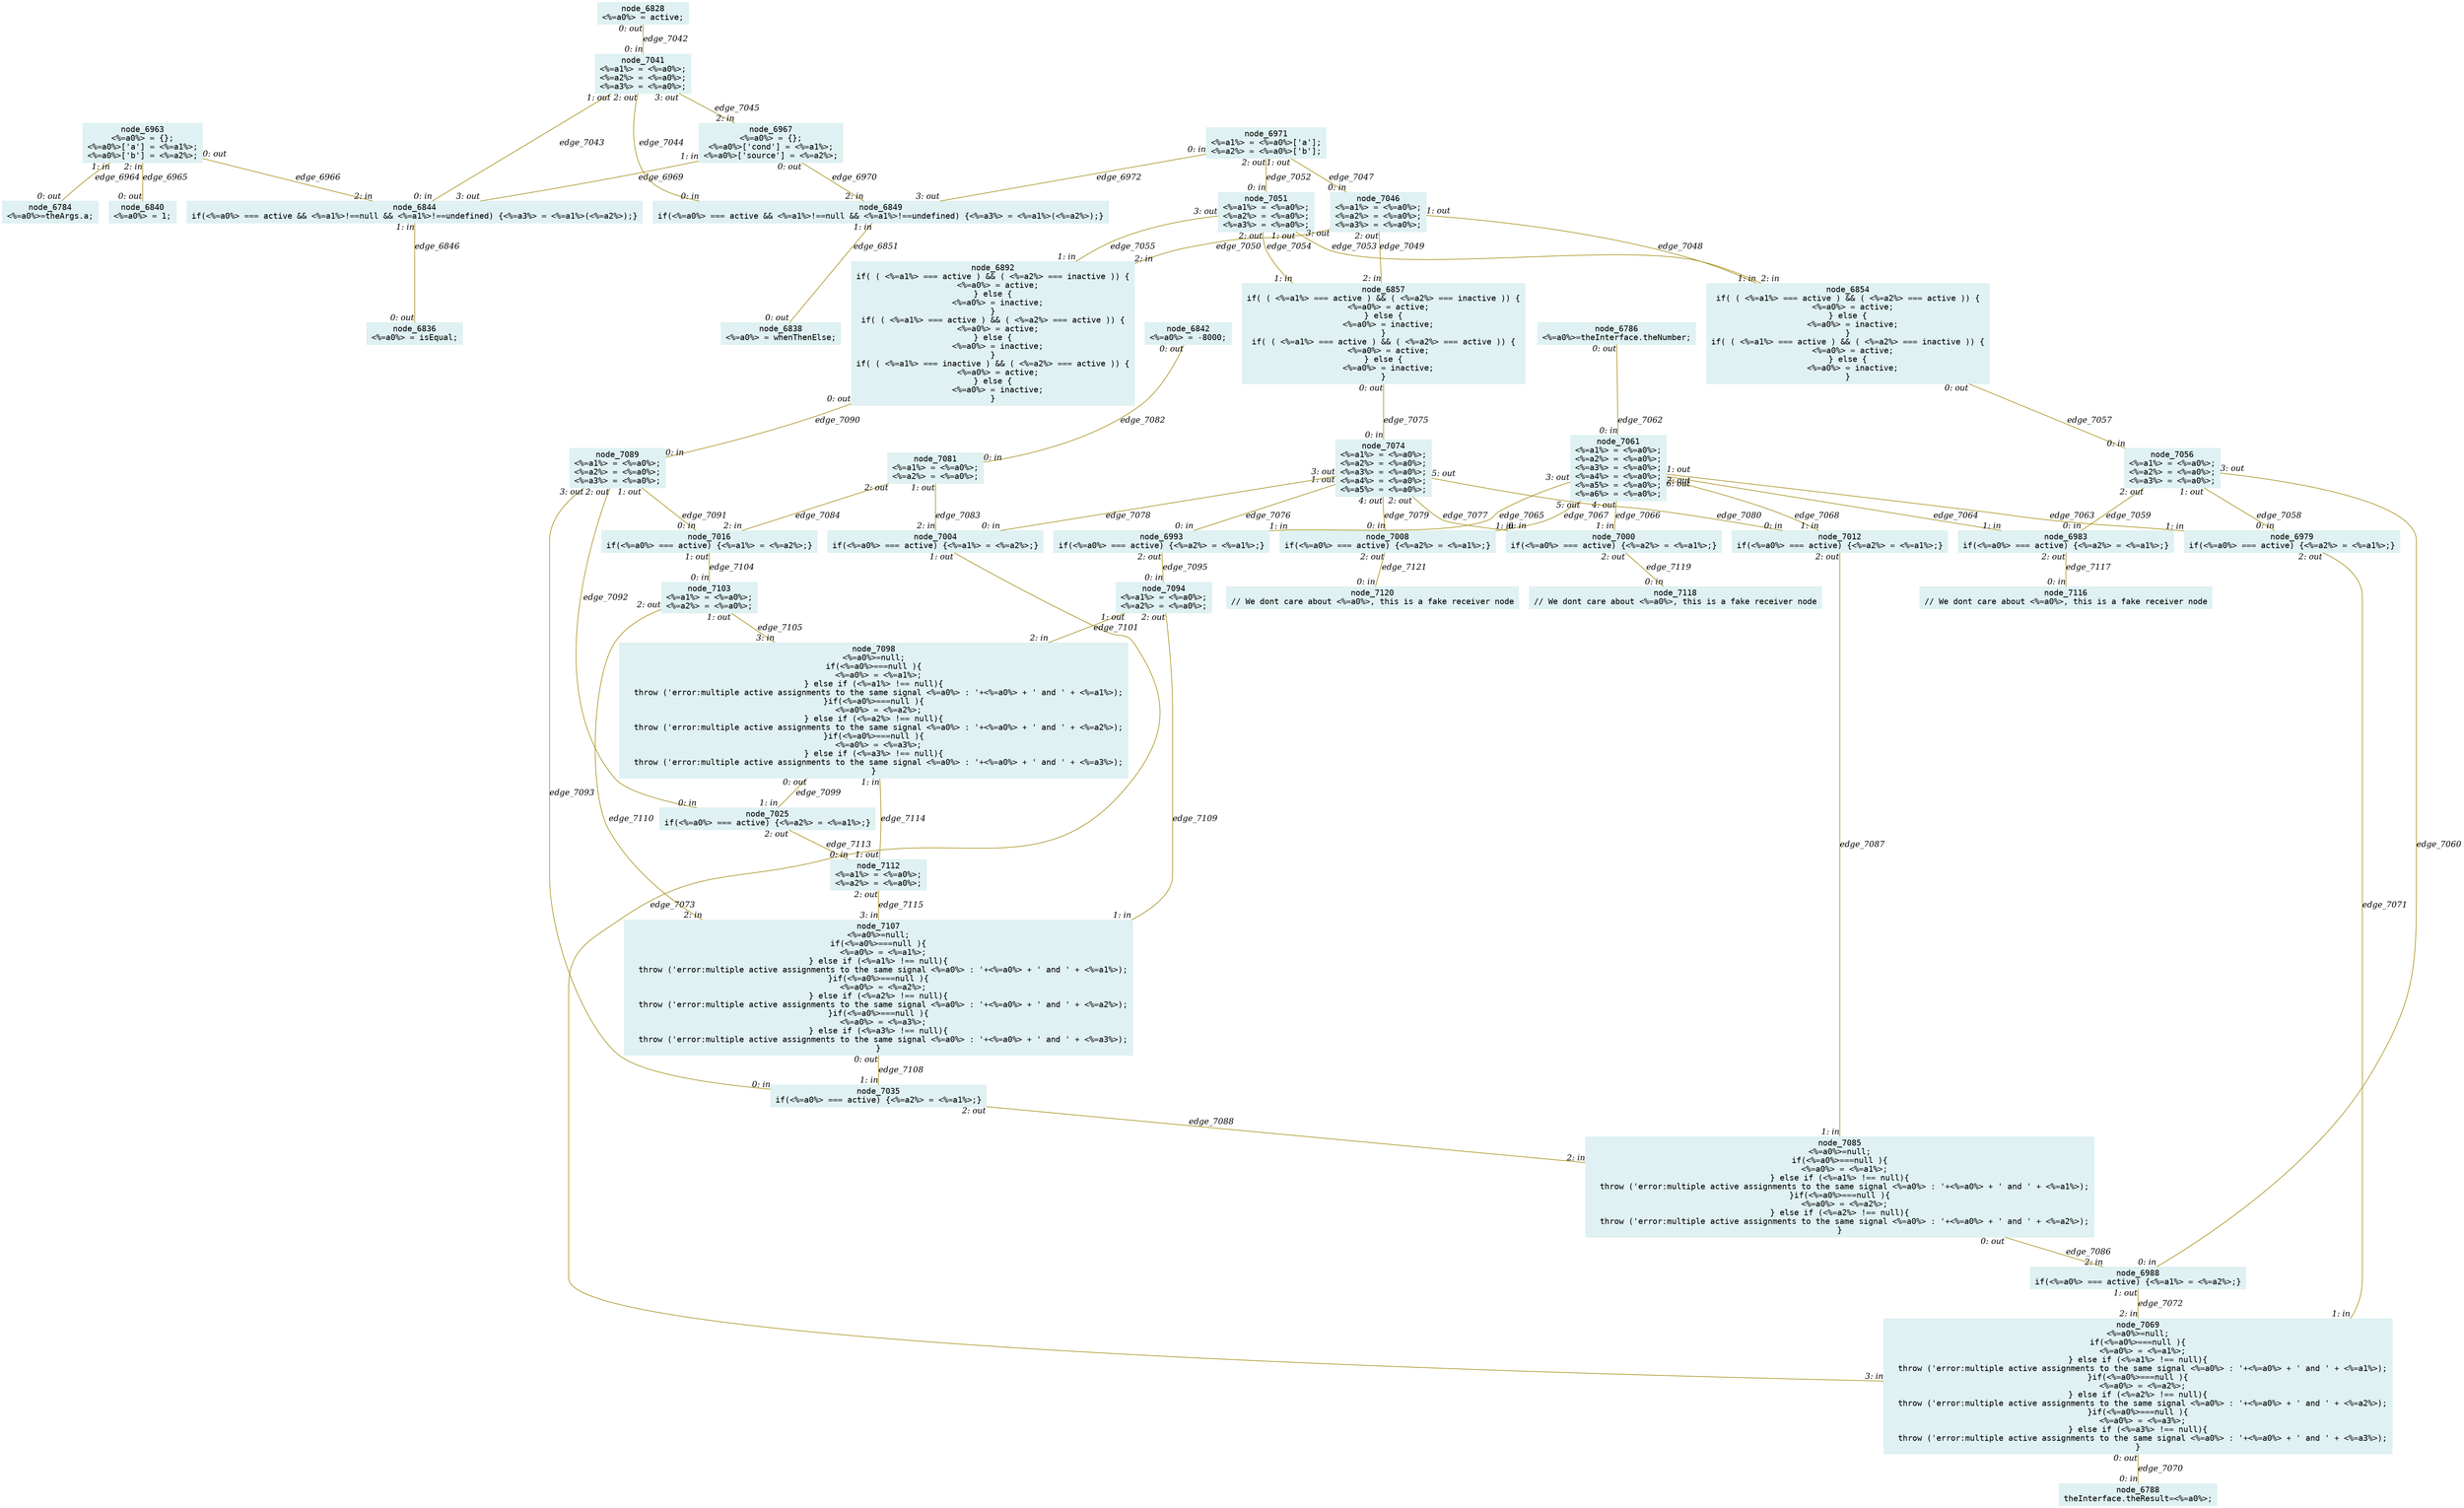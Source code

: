 digraph g{node_6784 [shape="box", style="filled", color="#dff1f2", fontname="Courier", label="node_6784
<%=a0%>=theArgs.a;
" ]
node_6786 [shape="box", style="filled", color="#dff1f2", fontname="Courier", label="node_6786
<%=a0%>=theInterface.theNumber;
" ]
node_6788 [shape="box", style="filled", color="#dff1f2", fontname="Courier", label="node_6788
theInterface.theResult=<%=a0%>;
" ]
node_6828 [shape="box", style="filled", color="#dff1f2", fontname="Courier", label="node_6828
<%=a0%> = active;
" ]
node_6836 [shape="box", style="filled", color="#dff1f2", fontname="Courier", label="node_6836
<%=a0%> = isEqual;
" ]
node_6838 [shape="box", style="filled", color="#dff1f2", fontname="Courier", label="node_6838
<%=a0%> = whenThenElse;
" ]
node_6840 [shape="box", style="filled", color="#dff1f2", fontname="Courier", label="node_6840
<%=a0%> = 1;
" ]
node_6842 [shape="box", style="filled", color="#dff1f2", fontname="Courier", label="node_6842
<%=a0%> = -8000;
" ]
node_6844 [shape="box", style="filled", color="#dff1f2", fontname="Courier", label="node_6844
if(<%=a0%> === active && <%=a1%>!==null && <%=a1%>!==undefined) {<%=a3%> = <%=a1%>(<%=a2%>);}
" ]
node_6849 [shape="box", style="filled", color="#dff1f2", fontname="Courier", label="node_6849
if(<%=a0%> === active && <%=a1%>!==null && <%=a1%>!==undefined) {<%=a3%> = <%=a1%>(<%=a2%>);}
" ]
node_6854 [shape="box", style="filled", color="#dff1f2", fontname="Courier", label="node_6854
if( ( <%=a1%> === active ) && ( <%=a2%> === active )) {
  <%=a0%> = active;
} else {
  <%=a0%> = inactive;
}
if( ( <%=a1%> === active ) && ( <%=a2%> === inactive )) {
  <%=a0%> = active;
} else {
  <%=a0%> = inactive;
}" ]
node_6857 [shape="box", style="filled", color="#dff1f2", fontname="Courier", label="node_6857
if( ( <%=a1%> === active ) && ( <%=a2%> === inactive )) {
  <%=a0%> = active;
} else {
  <%=a0%> = inactive;
}
if( ( <%=a1%> === active ) && ( <%=a2%> === active )) {
  <%=a0%> = active;
} else {
  <%=a0%> = inactive;
}" ]
node_6892 [shape="box", style="filled", color="#dff1f2", fontname="Courier", label="node_6892
if( ( <%=a1%> === active ) && ( <%=a2%> === inactive )) {
  <%=a0%> = active;
} else {
  <%=a0%> = inactive;
}
if( ( <%=a1%> === active ) && ( <%=a2%> === active )) {
  <%=a0%> = active;
} else {
  <%=a0%> = inactive;
}
if( ( <%=a1%> === inactive ) && ( <%=a2%> === active )) {
  <%=a0%> = active;
} else {
  <%=a0%> = inactive;
}" ]
node_6963 [shape="box", style="filled", color="#dff1f2", fontname="Courier", label="node_6963
<%=a0%> = {};
<%=a0%>['a'] = <%=a1%>;
<%=a0%>['b'] = <%=a2%>;
" ]
node_6967 [shape="box", style="filled", color="#dff1f2", fontname="Courier", label="node_6967
<%=a0%> = {};
<%=a0%>['cond'] = <%=a1%>;
<%=a0%>['source'] = <%=a2%>;
" ]
node_6971 [shape="box", style="filled", color="#dff1f2", fontname="Courier", label="node_6971
<%=a1%> = <%=a0%>['a'];
<%=a2%> = <%=a0%>['b'];
" ]
node_6979 [shape="box", style="filled", color="#dff1f2", fontname="Courier", label="node_6979
if(<%=a0%> === active) {<%=a2%> = <%=a1%>;}
" ]
node_6983 [shape="box", style="filled", color="#dff1f2", fontname="Courier", label="node_6983
if(<%=a0%> === active) {<%=a2%> = <%=a1%>;}
" ]
node_6988 [shape="box", style="filled", color="#dff1f2", fontname="Courier", label="node_6988
if(<%=a0%> === active) {<%=a1%> = <%=a2%>;}
" ]
node_6993 [shape="box", style="filled", color="#dff1f2", fontname="Courier", label="node_6993
if(<%=a0%> === active) {<%=a2%> = <%=a1%>;}
" ]
node_7000 [shape="box", style="filled", color="#dff1f2", fontname="Courier", label="node_7000
if(<%=a0%> === active) {<%=a2%> = <%=a1%>;}
" ]
node_7004 [shape="box", style="filled", color="#dff1f2", fontname="Courier", label="node_7004
if(<%=a0%> === active) {<%=a1%> = <%=a2%>;}
" ]
node_7008 [shape="box", style="filled", color="#dff1f2", fontname="Courier", label="node_7008
if(<%=a0%> === active) {<%=a2%> = <%=a1%>;}
" ]
node_7012 [shape="box", style="filled", color="#dff1f2", fontname="Courier", label="node_7012
if(<%=a0%> === active) {<%=a2%> = <%=a1%>;}
" ]
node_7016 [shape="box", style="filled", color="#dff1f2", fontname="Courier", label="node_7016
if(<%=a0%> === active) {<%=a1%> = <%=a2%>;}
" ]
node_7025 [shape="box", style="filled", color="#dff1f2", fontname="Courier", label="node_7025
if(<%=a0%> === active) {<%=a2%> = <%=a1%>;}
" ]
node_7035 [shape="box", style="filled", color="#dff1f2", fontname="Courier", label="node_7035
if(<%=a0%> === active) {<%=a2%> = <%=a1%>;}
" ]
node_7041 [shape="box", style="filled", color="#dff1f2", fontname="Courier", label="node_7041
<%=a1%> = <%=a0%>;
<%=a2%> = <%=a0%>;
<%=a3%> = <%=a0%>;
" ]
node_7046 [shape="box", style="filled", color="#dff1f2", fontname="Courier", label="node_7046
<%=a1%> = <%=a0%>;
<%=a2%> = <%=a0%>;
<%=a3%> = <%=a0%>;
" ]
node_7051 [shape="box", style="filled", color="#dff1f2", fontname="Courier", label="node_7051
<%=a1%> = <%=a0%>;
<%=a2%> = <%=a0%>;
<%=a3%> = <%=a0%>;
" ]
node_7056 [shape="box", style="filled", color="#dff1f2", fontname="Courier", label="node_7056
<%=a1%> = <%=a0%>;
<%=a2%> = <%=a0%>;
<%=a3%> = <%=a0%>;
" ]
node_7061 [shape="box", style="filled", color="#dff1f2", fontname="Courier", label="node_7061
<%=a1%> = <%=a0%>;
<%=a2%> = <%=a0%>;
<%=a3%> = <%=a0%>;
<%=a4%> = <%=a0%>;
<%=a5%> = <%=a0%>;
<%=a6%> = <%=a0%>;
" ]
node_7069 [shape="box", style="filled", color="#dff1f2", fontname="Courier", label="node_7069
<%=a0%>=null;
if(<%=a0%>===null ){
  <%=a0%> = <%=a1%>;
} else if (<%=a1%> !== null){
  throw ('error:multiple active assignments to the same signal <%=a0%> : '+<%=a0%> + ' and ' + <%=a1%>);
}if(<%=a0%>===null ){
  <%=a0%> = <%=a2%>;
} else if (<%=a2%> !== null){
  throw ('error:multiple active assignments to the same signal <%=a0%> : '+<%=a0%> + ' and ' + <%=a2%>);
}if(<%=a0%>===null ){
  <%=a0%> = <%=a3%>;
} else if (<%=a3%> !== null){
  throw ('error:multiple active assignments to the same signal <%=a0%> : '+<%=a0%> + ' and ' + <%=a3%>);
}" ]
node_7074 [shape="box", style="filled", color="#dff1f2", fontname="Courier", label="node_7074
<%=a1%> = <%=a0%>;
<%=a2%> = <%=a0%>;
<%=a3%> = <%=a0%>;
<%=a4%> = <%=a0%>;
<%=a5%> = <%=a0%>;
" ]
node_7081 [shape="box", style="filled", color="#dff1f2", fontname="Courier", label="node_7081
<%=a1%> = <%=a0%>;
<%=a2%> = <%=a0%>;
" ]
node_7085 [shape="box", style="filled", color="#dff1f2", fontname="Courier", label="node_7085
<%=a0%>=null;
if(<%=a0%>===null ){
  <%=a0%> = <%=a1%>;
} else if (<%=a1%> !== null){
  throw ('error:multiple active assignments to the same signal <%=a0%> : '+<%=a0%> + ' and ' + <%=a1%>);
}if(<%=a0%>===null ){
  <%=a0%> = <%=a2%>;
} else if (<%=a2%> !== null){
  throw ('error:multiple active assignments to the same signal <%=a0%> : '+<%=a0%> + ' and ' + <%=a2%>);
}" ]
node_7089 [shape="box", style="filled", color="#dff1f2", fontname="Courier", label="node_7089
<%=a1%> = <%=a0%>;
<%=a2%> = <%=a0%>;
<%=a3%> = <%=a0%>;
" ]
node_7094 [shape="box", style="filled", color="#dff1f2", fontname="Courier", label="node_7094
<%=a1%> = <%=a0%>;
<%=a2%> = <%=a0%>;
" ]
node_7098 [shape="box", style="filled", color="#dff1f2", fontname="Courier", label="node_7098
<%=a0%>=null;
if(<%=a0%>===null ){
  <%=a0%> = <%=a1%>;
} else if (<%=a1%> !== null){
  throw ('error:multiple active assignments to the same signal <%=a0%> : '+<%=a0%> + ' and ' + <%=a1%>);
}if(<%=a0%>===null ){
  <%=a0%> = <%=a2%>;
} else if (<%=a2%> !== null){
  throw ('error:multiple active assignments to the same signal <%=a0%> : '+<%=a0%> + ' and ' + <%=a2%>);
}if(<%=a0%>===null ){
  <%=a0%> = <%=a3%>;
} else if (<%=a3%> !== null){
  throw ('error:multiple active assignments to the same signal <%=a0%> : '+<%=a0%> + ' and ' + <%=a3%>);
}" ]
node_7103 [shape="box", style="filled", color="#dff1f2", fontname="Courier", label="node_7103
<%=a1%> = <%=a0%>;
<%=a2%> = <%=a0%>;
" ]
node_7107 [shape="box", style="filled", color="#dff1f2", fontname="Courier", label="node_7107
<%=a0%>=null;
if(<%=a0%>===null ){
  <%=a0%> = <%=a1%>;
} else if (<%=a1%> !== null){
  throw ('error:multiple active assignments to the same signal <%=a0%> : '+<%=a0%> + ' and ' + <%=a1%>);
}if(<%=a0%>===null ){
  <%=a0%> = <%=a2%>;
} else if (<%=a2%> !== null){
  throw ('error:multiple active assignments to the same signal <%=a0%> : '+<%=a0%> + ' and ' + <%=a2%>);
}if(<%=a0%>===null ){
  <%=a0%> = <%=a3%>;
} else if (<%=a3%> !== null){
  throw ('error:multiple active assignments to the same signal <%=a0%> : '+<%=a0%> + ' and ' + <%=a3%>);
}" ]
node_7112 [shape="box", style="filled", color="#dff1f2", fontname="Courier", label="node_7112
<%=a1%> = <%=a0%>;
<%=a2%> = <%=a0%>;
" ]
node_7116 [shape="box", style="filled", color="#dff1f2", fontname="Courier", label="node_7116
// We dont care about <%=a0%>, this is a fake receiver node
" ]
node_7118 [shape="box", style="filled", color="#dff1f2", fontname="Courier", label="node_7118
// We dont care about <%=a0%>, this is a fake receiver node
" ]
node_7120 [shape="box", style="filled", color="#dff1f2", fontname="Courier", label="node_7120
// We dont care about <%=a0%>, this is a fake receiver node
" ]
node_6844 -> node_6836 [dir=none, arrowHead=none, fontname="Times-Italic", arrowsize=1, color="#9d8400", label="edge_6846",  headlabel="0: out", taillabel="1: in" ]
node_6849 -> node_6838 [dir=none, arrowHead=none, fontname="Times-Italic", arrowsize=1, color="#9d8400", label="edge_6851",  headlabel="0: out", taillabel="1: in" ]
node_6963 -> node_6784 [dir=none, arrowHead=none, fontname="Times-Italic", arrowsize=1, color="#9d8400", label="edge_6964",  headlabel="0: out", taillabel="1: in" ]
node_6963 -> node_6840 [dir=none, arrowHead=none, fontname="Times-Italic", arrowsize=1, color="#9d8400", label="edge_6965",  headlabel="0: out", taillabel="2: in" ]
node_6963 -> node_6844 [dir=none, arrowHead=none, fontname="Times-Italic", arrowsize=1, color="#9d8400", label="edge_6966",  headlabel="2: in", taillabel="0: out" ]
node_6967 -> node_6844 [dir=none, arrowHead=none, fontname="Times-Italic", arrowsize=1, color="#9d8400", label="edge_6969",  headlabel="3: out", taillabel="1: in" ]
node_6967 -> node_6849 [dir=none, arrowHead=none, fontname="Times-Italic", arrowsize=1, color="#9d8400", label="edge_6970",  headlabel="2: in", taillabel="0: out" ]
node_6971 -> node_6849 [dir=none, arrowHead=none, fontname="Times-Italic", arrowsize=1, color="#9d8400", label="edge_6972",  headlabel="3: out", taillabel="0: in" ]
node_6828 -> node_7041 [dir=none, arrowHead=none, fontname="Times-Italic", arrowsize=1, color="#9d8400", label="edge_7042",  headlabel="0: in", taillabel="0: out" ]
node_7041 -> node_6844 [dir=none, arrowHead=none, fontname="Times-Italic", arrowsize=1, color="#9d8400", label="edge_7043",  headlabel="0: in", taillabel="1: out" ]
node_7041 -> node_6849 [dir=none, arrowHead=none, fontname="Times-Italic", arrowsize=1, color="#9d8400", label="edge_7044",  headlabel="0: in", taillabel="2: out" ]
node_7041 -> node_6967 [dir=none, arrowHead=none, fontname="Times-Italic", arrowsize=1, color="#9d8400", label="edge_7045",  headlabel="2: in", taillabel="3: out" ]
node_6971 -> node_7046 [dir=none, arrowHead=none, fontname="Times-Italic", arrowsize=1, color="#9d8400", label="edge_7047",  headlabel="0: in", taillabel="1: out" ]
node_7046 -> node_6854 [dir=none, arrowHead=none, fontname="Times-Italic", arrowsize=1, color="#9d8400", label="edge_7048",  headlabel="1: in", taillabel="1: out" ]
node_7046 -> node_6857 [dir=none, arrowHead=none, fontname="Times-Italic", arrowsize=1, color="#9d8400", label="edge_7049",  headlabel="2: in", taillabel="2: out" ]
node_7046 -> node_6892 [dir=none, arrowHead=none, fontname="Times-Italic", arrowsize=1, color="#9d8400", label="edge_7050",  headlabel="2: in", taillabel="3: out" ]
node_6971 -> node_7051 [dir=none, arrowHead=none, fontname="Times-Italic", arrowsize=1, color="#9d8400", label="edge_7052",  headlabel="0: in", taillabel="2: out" ]
node_7051 -> node_6854 [dir=none, arrowHead=none, fontname="Times-Italic", arrowsize=1, color="#9d8400", label="edge_7053",  headlabel="2: in", taillabel="1: out" ]
node_7051 -> node_6857 [dir=none, arrowHead=none, fontname="Times-Italic", arrowsize=1, color="#9d8400", label="edge_7054",  headlabel="1: in", taillabel="2: out" ]
node_7051 -> node_6892 [dir=none, arrowHead=none, fontname="Times-Italic", arrowsize=1, color="#9d8400", label="edge_7055",  headlabel="1: in", taillabel="3: out" ]
node_6854 -> node_7056 [dir=none, arrowHead=none, fontname="Times-Italic", arrowsize=1, color="#9d8400", label="edge_7057",  headlabel="0: in", taillabel="0: out" ]
node_7056 -> node_6979 [dir=none, arrowHead=none, fontname="Times-Italic", arrowsize=1, color="#9d8400", label="edge_7058",  headlabel="0: in", taillabel="1: out" ]
node_7056 -> node_6983 [dir=none, arrowHead=none, fontname="Times-Italic", arrowsize=1, color="#9d8400", label="edge_7059",  headlabel="0: in", taillabel="2: out" ]
node_7056 -> node_6988 [dir=none, arrowHead=none, fontname="Times-Italic", arrowsize=1, color="#9d8400", label="edge_7060",  headlabel="0: in", taillabel="3: out" ]
node_6786 -> node_7061 [dir=none, arrowHead=none, fontname="Times-Italic", arrowsize=1, color="#9d8400", label="edge_7062",  headlabel="0: in", taillabel="0: out" ]
node_7061 -> node_6979 [dir=none, arrowHead=none, fontname="Times-Italic", arrowsize=1, color="#9d8400", label="edge_7063",  headlabel="1: in", taillabel="1: out" ]
node_7061 -> node_6983 [dir=none, arrowHead=none, fontname="Times-Italic", arrowsize=1, color="#9d8400", label="edge_7064",  headlabel="1: in", taillabel="2: out" ]
node_7061 -> node_6993 [dir=none, arrowHead=none, fontname="Times-Italic", arrowsize=1, color="#9d8400", label="edge_7065",  headlabel="1: in", taillabel="3: out" ]
node_7061 -> node_7000 [dir=none, arrowHead=none, fontname="Times-Italic", arrowsize=1, color="#9d8400", label="edge_7066",  headlabel="1: in", taillabel="4: out" ]
node_7061 -> node_7008 [dir=none, arrowHead=none, fontname="Times-Italic", arrowsize=1, color="#9d8400", label="edge_7067",  headlabel="1: in", taillabel="5: out" ]
node_7061 -> node_7012 [dir=none, arrowHead=none, fontname="Times-Italic", arrowsize=1, color="#9d8400", label="edge_7068",  headlabel="1: in", taillabel="6: out" ]
node_7069 -> node_6788 [dir=none, arrowHead=none, fontname="Times-Italic", arrowsize=1, color="#9d8400", label="edge_7070",  headlabel="0: in", taillabel="0: out" ]
node_6979 -> node_7069 [dir=none, arrowHead=none, fontname="Times-Italic", arrowsize=1, color="#9d8400", label="edge_7071",  headlabel="1: in", taillabel="2: out" ]
node_6988 -> node_7069 [dir=none, arrowHead=none, fontname="Times-Italic", arrowsize=1, color="#9d8400", label="edge_7072",  headlabel="2: in", taillabel="1: out" ]
node_7004 -> node_7069 [dir=none, arrowHead=none, fontname="Times-Italic", arrowsize=1, color="#9d8400", label="edge_7073",  headlabel="3: in", taillabel="1: out" ]
node_6857 -> node_7074 [dir=none, arrowHead=none, fontname="Times-Italic", arrowsize=1, color="#9d8400", label="edge_7075",  headlabel="0: in", taillabel="0: out" ]
node_7074 -> node_6993 [dir=none, arrowHead=none, fontname="Times-Italic", arrowsize=1, color="#9d8400", label="edge_7076",  headlabel="0: in", taillabel="1: out" ]
node_7074 -> node_7000 [dir=none, arrowHead=none, fontname="Times-Italic", arrowsize=1, color="#9d8400", label="edge_7077",  headlabel="0: in", taillabel="2: out" ]
node_7074 -> node_7004 [dir=none, arrowHead=none, fontname="Times-Italic", arrowsize=1, color="#9d8400", label="edge_7078",  headlabel="0: in", taillabel="3: out" ]
node_7074 -> node_7008 [dir=none, arrowHead=none, fontname="Times-Italic", arrowsize=1, color="#9d8400", label="edge_7079",  headlabel="0: in", taillabel="4: out" ]
node_7074 -> node_7012 [dir=none, arrowHead=none, fontname="Times-Italic", arrowsize=1, color="#9d8400", label="edge_7080",  headlabel="0: in", taillabel="5: out" ]
node_6842 -> node_7081 [dir=none, arrowHead=none, fontname="Times-Italic", arrowsize=1, color="#9d8400", label="edge_7082",  headlabel="0: in", taillabel="0: out" ]
node_7081 -> node_7004 [dir=none, arrowHead=none, fontname="Times-Italic", arrowsize=1, color="#9d8400", label="edge_7083",  headlabel="2: in", taillabel="1: out" ]
node_7081 -> node_7016 [dir=none, arrowHead=none, fontname="Times-Italic", arrowsize=1, color="#9d8400", label="edge_7084",  headlabel="2: in", taillabel="2: out" ]
node_7085 -> node_6988 [dir=none, arrowHead=none, fontname="Times-Italic", arrowsize=1, color="#9d8400", label="edge_7086",  headlabel="2: in", taillabel="0: out" ]
node_7012 -> node_7085 [dir=none, arrowHead=none, fontname="Times-Italic", arrowsize=1, color="#9d8400", label="edge_7087",  headlabel="1: in", taillabel="2: out" ]
node_7035 -> node_7085 [dir=none, arrowHead=none, fontname="Times-Italic", arrowsize=1, color="#9d8400", label="edge_7088",  headlabel="2: in", taillabel="2: out" ]
node_6892 -> node_7089 [dir=none, arrowHead=none, fontname="Times-Italic", arrowsize=1, color="#9d8400", label="edge_7090",  headlabel="0: in", taillabel="0: out" ]
node_7089 -> node_7016 [dir=none, arrowHead=none, fontname="Times-Italic", arrowsize=1, color="#9d8400", label="edge_7091",  headlabel="0: in", taillabel="1: out" ]
node_7089 -> node_7025 [dir=none, arrowHead=none, fontname="Times-Italic", arrowsize=1, color="#9d8400", label="edge_7092",  headlabel="0: in", taillabel="2: out" ]
node_7089 -> node_7035 [dir=none, arrowHead=none, fontname="Times-Italic", arrowsize=1, color="#9d8400", label="edge_7093",  headlabel="0: in", taillabel="3: out" ]
node_6993 -> node_7094 [dir=none, arrowHead=none, fontname="Times-Italic", arrowsize=1, color="#9d8400", label="edge_7095",  headlabel="0: in", taillabel="2: out" ]
node_7098 -> node_7025 [dir=none, arrowHead=none, fontname="Times-Italic", arrowsize=1, color="#9d8400", label="edge_7099",  headlabel="1: in", taillabel="0: out" ]
node_7094 -> node_7098 [dir=none, arrowHead=none, fontname="Times-Italic", arrowsize=1, color="#9d8400", label="edge_7101",  headlabel="2: in", taillabel="1: out" ]
node_7016 -> node_7103 [dir=none, arrowHead=none, fontname="Times-Italic", arrowsize=1, color="#9d8400", label="edge_7104",  headlabel="0: in", taillabel="1: out" ]
node_7103 -> node_7098 [dir=none, arrowHead=none, fontname="Times-Italic", arrowsize=1, color="#9d8400", label="edge_7105",  headlabel="3: in", taillabel="1: out" ]
node_7107 -> node_7035 [dir=none, arrowHead=none, fontname="Times-Italic", arrowsize=1, color="#9d8400", label="edge_7108",  headlabel="1: in", taillabel="0: out" ]
node_7094 -> node_7107 [dir=none, arrowHead=none, fontname="Times-Italic", arrowsize=1, color="#9d8400", label="edge_7109",  headlabel="1: in", taillabel="2: out" ]
node_7103 -> node_7107 [dir=none, arrowHead=none, fontname="Times-Italic", arrowsize=1, color="#9d8400", label="edge_7110",  headlabel="2: in", taillabel="2: out" ]
node_7025 -> node_7112 [dir=none, arrowHead=none, fontname="Times-Italic", arrowsize=1, color="#9d8400", label="edge_7113",  headlabel="0: in", taillabel="2: out" ]
node_7112 -> node_7098 [dir=none, arrowHead=none, fontname="Times-Italic", arrowsize=1, color="#9d8400", label="edge_7114",  headlabel="1: in", taillabel="1: out" ]
node_7112 -> node_7107 [dir=none, arrowHead=none, fontname="Times-Italic", arrowsize=1, color="#9d8400", label="edge_7115",  headlabel="3: in", taillabel="2: out" ]
node_6983 -> node_7116 [dir=none, arrowHead=none, fontname="Times-Italic", arrowsize=1, color="#9d8400", label="edge_7117",  headlabel="0: in", taillabel="2: out" ]
node_7000 -> node_7118 [dir=none, arrowHead=none, fontname="Times-Italic", arrowsize=1, color="#9d8400", label="edge_7119",  headlabel="0: in", taillabel="2: out" ]
node_7008 -> node_7120 [dir=none, arrowHead=none, fontname="Times-Italic", arrowsize=1, color="#9d8400", label="edge_7121",  headlabel="0: in", taillabel="2: out" ]
}